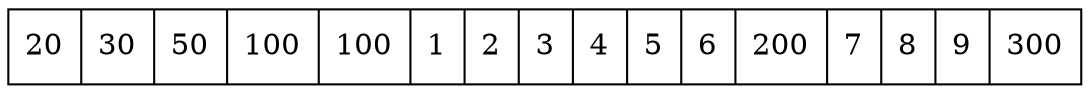 digraph G{ node [shape = record ];
 rankdir=LR;X[label="{ 20|30|50|100|100|1|2|3|4|5|6|200|7|8|9|300}"]}
